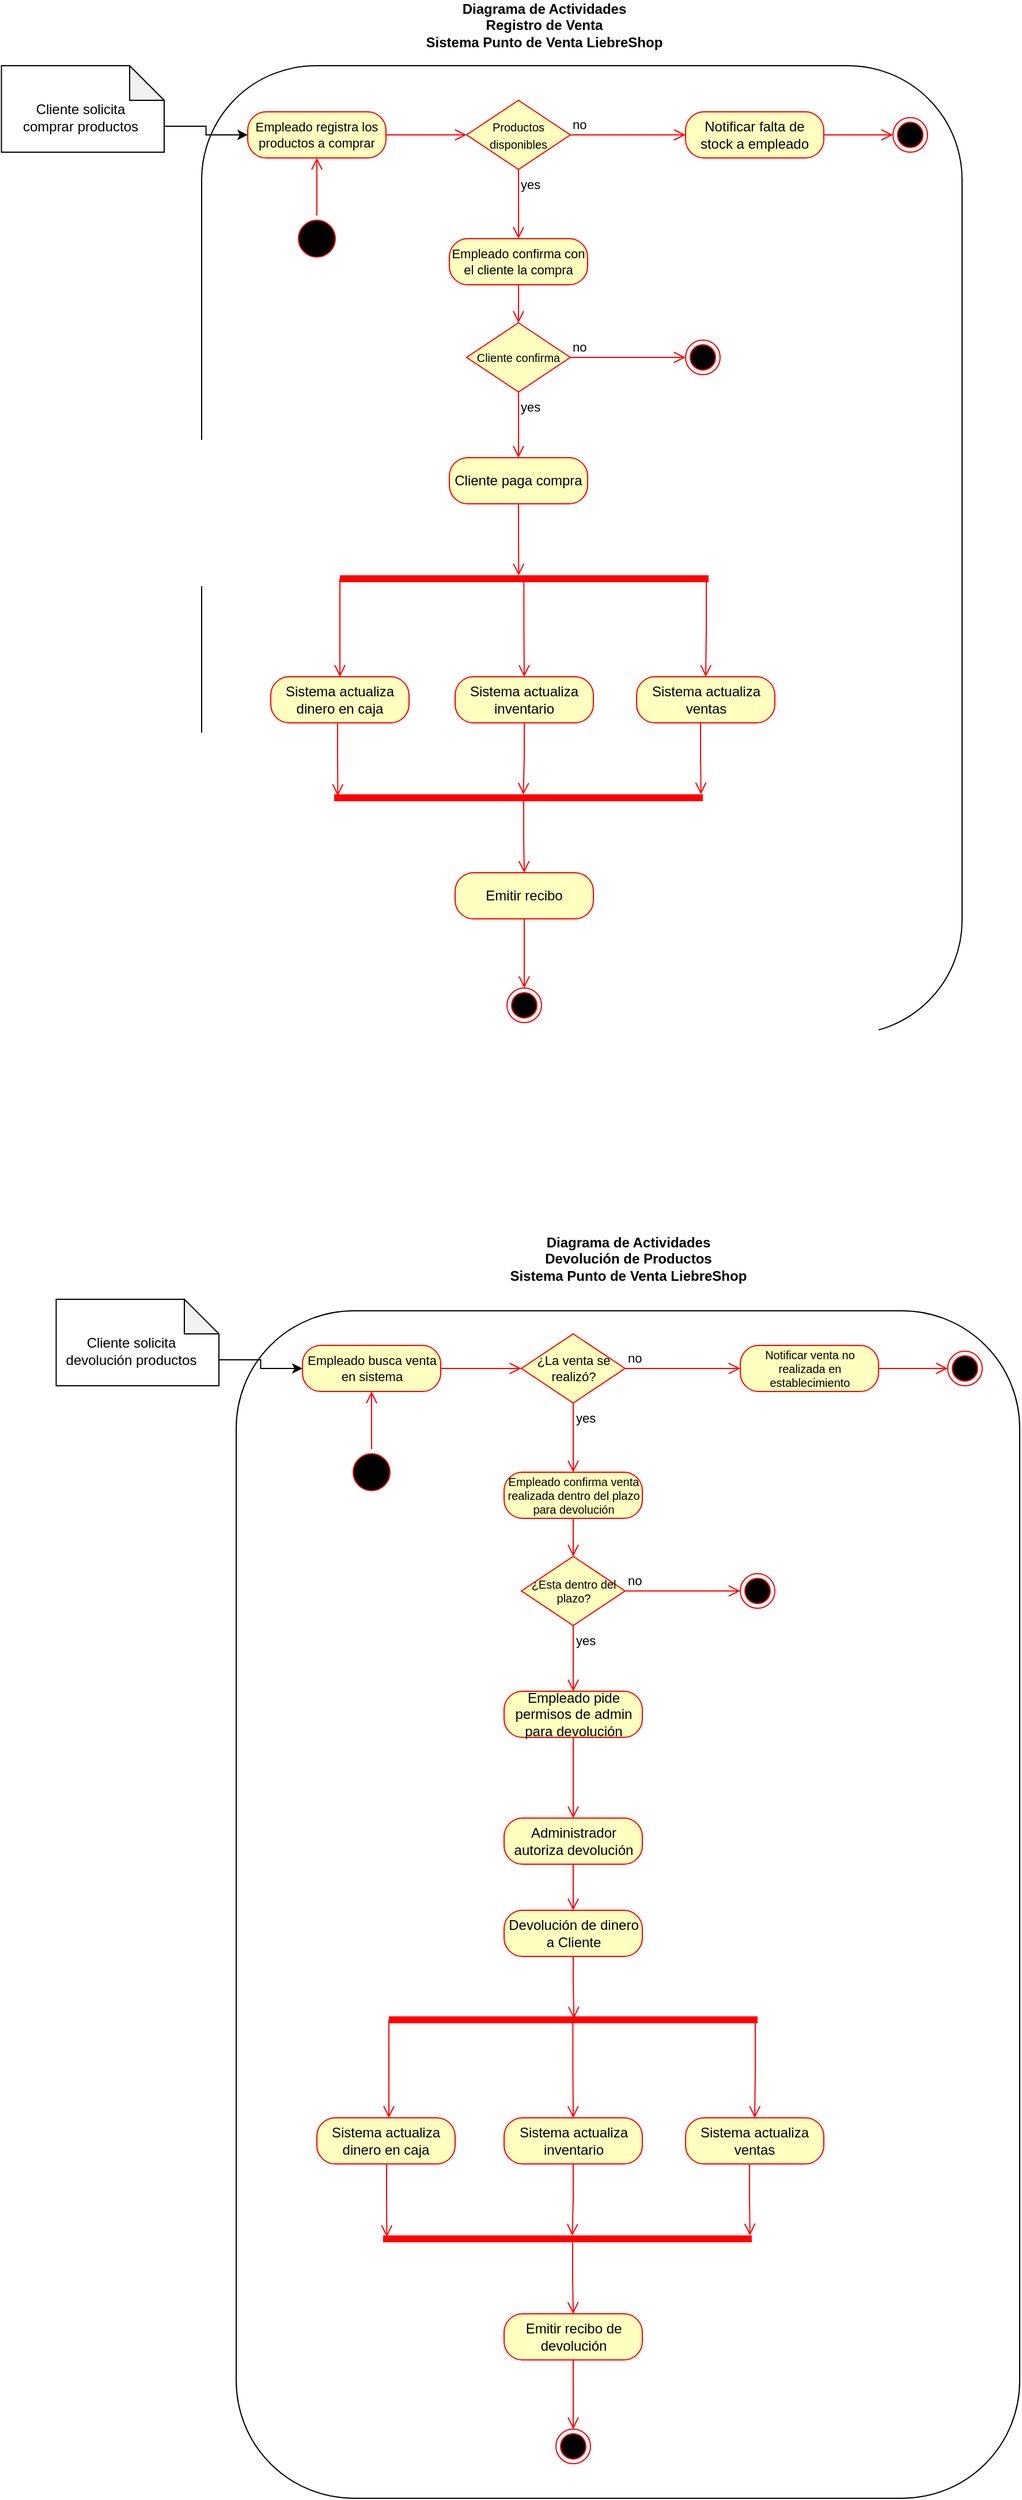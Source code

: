 <mxfile version="24.7.14">
  <diagram name="Page-1" id="e7e014a7-5840-1c2e-5031-d8a46d1fe8dd">
    <mxGraphModel dx="2322" dy="1258" grid="1" gridSize="10" guides="1" tooltips="1" connect="1" arrows="1" fold="1" page="1" pageScale="1" pageWidth="1169" pageHeight="826" background="none" math="0" shadow="0">
      <root>
        <mxCell id="0" />
        <mxCell id="1" parent="0" />
        <mxCell id="e4tIsMRB3juKGLobp1ze-86" value="" style="rounded=1;whiteSpace=wrap;html=1;fillColor=none;" vertex="1" parent="1">
          <mxGeometry x="280" y="130" width="660" height="840" as="geometry" />
        </mxCell>
        <mxCell id="e4tIsMRB3juKGLobp1ze-41" value="&lt;div style=&quot;&quot;&gt;&lt;br&gt;&lt;/div&gt;" style="shape=note;whiteSpace=wrap;html=1;backgroundOutline=1;darkOpacity=0.05;rotation=-90;flipH=0;flipV=1;textDirection=vertical-rl;align=center;" vertex="1" parent="1">
          <mxGeometry x="139.38" y="96.88" width="75" height="141.25" as="geometry" />
        </mxCell>
        <mxCell id="e4tIsMRB3juKGLobp1ze-42" value="" style="ellipse;html=1;shape=startState;fillColor=#000000;strokeColor=#ff0000;" vertex="1" parent="1">
          <mxGeometry x="360" y="260" width="40" height="40" as="geometry" />
        </mxCell>
        <mxCell id="e4tIsMRB3juKGLobp1ze-43" value="" style="edgeStyle=orthogonalEdgeStyle;html=1;verticalAlign=bottom;endArrow=open;endSize=8;strokeColor=#ff0000;rounded=0;entryX=0.5;entryY=1;entryDx=0;entryDy=0;" edge="1" source="e4tIsMRB3juKGLobp1ze-42" parent="1" target="e4tIsMRB3juKGLobp1ze-45">
          <mxGeometry relative="1" as="geometry">
            <mxPoint x="415" y="280" as="targetPoint" />
          </mxGeometry>
        </mxCell>
        <mxCell id="e4tIsMRB3juKGLobp1ze-87" style="edgeStyle=orthogonalEdgeStyle;rounded=0;orthogonalLoop=1;jettySize=auto;html=1;entryX=0;entryY=0.5;entryDx=0;entryDy=0;exitX=0;exitY=0;exitDx=22.5;exitDy=0;exitPerimeter=0;" edge="1" parent="1" source="e4tIsMRB3juKGLobp1ze-41" target="e4tIsMRB3juKGLobp1ze-45">
          <mxGeometry relative="1" as="geometry">
            <mxPoint x="290" y="100" as="targetPoint" />
          </mxGeometry>
        </mxCell>
        <mxCell id="e4tIsMRB3juKGLobp1ze-44" value="Cliente solicita comprar productos" style="text;html=1;align=center;verticalAlign=middle;whiteSpace=wrap;rounded=0;" vertex="1" parent="1">
          <mxGeometry x="120" y="160" width="110" height="30" as="geometry" />
        </mxCell>
        <mxCell id="e4tIsMRB3juKGLobp1ze-50" style="edgeStyle=orthogonalEdgeStyle;rounded=0;orthogonalLoop=1;jettySize=auto;html=1;exitX=1;exitY=0.5;exitDx=0;exitDy=0;entryX=0;entryY=0.5;entryDx=0;entryDy=0;strokeColor=#ff0000;align=left;verticalAlign=bottom;fontFamily=Helvetica;fontSize=11;fontColor=default;labelBackgroundColor=default;endArrow=open;endSize=8;" edge="1" parent="1" source="e4tIsMRB3juKGLobp1ze-45" target="e4tIsMRB3juKGLobp1ze-47">
          <mxGeometry relative="1" as="geometry" />
        </mxCell>
        <mxCell id="e4tIsMRB3juKGLobp1ze-45" value="Empleado registra los productos a comprar" style="rounded=1;whiteSpace=wrap;html=1;arcSize=40;fontColor=#000000;fillColor=#ffffc0;strokeColor=#ff0000;fontSize=11;" vertex="1" parent="1">
          <mxGeometry x="320" y="170" width="120" height="40" as="geometry" />
        </mxCell>
        <mxCell id="e4tIsMRB3juKGLobp1ze-47" value="&lt;font style=&quot;font-size: 10px;&quot;&gt;Productos disponibles&lt;/font&gt;" style="rhombus;whiteSpace=wrap;html=1;fontColor=#000000;fillColor=#ffffc0;strokeColor=#ff0000;" vertex="1" parent="1">
          <mxGeometry x="510" y="160" width="90" height="60" as="geometry" />
        </mxCell>
        <mxCell id="e4tIsMRB3juKGLobp1ze-48" value="no" style="edgeStyle=orthogonalEdgeStyle;html=1;align=left;verticalAlign=bottom;endArrow=open;endSize=8;strokeColor=#ff0000;rounded=0;entryX=0;entryY=0.5;entryDx=0;entryDy=0;" edge="1" source="e4tIsMRB3juKGLobp1ze-47" parent="1" target="e4tIsMRB3juKGLobp1ze-51">
          <mxGeometry x="-1" relative="1" as="geometry">
            <mxPoint x="690" y="200" as="targetPoint" />
          </mxGeometry>
        </mxCell>
        <mxCell id="e4tIsMRB3juKGLobp1ze-49" value="yes" style="edgeStyle=orthogonalEdgeStyle;html=1;align=left;verticalAlign=top;endArrow=open;endSize=8;strokeColor=#ff0000;rounded=0;entryX=0.5;entryY=0;entryDx=0;entryDy=0;" edge="1" source="e4tIsMRB3juKGLobp1ze-47" parent="1" target="e4tIsMRB3juKGLobp1ze-55">
          <mxGeometry x="-1" relative="1" as="geometry">
            <mxPoint x="550" y="280" as="targetPoint" />
          </mxGeometry>
        </mxCell>
        <mxCell id="e4tIsMRB3juKGLobp1ze-54" style="edgeStyle=orthogonalEdgeStyle;rounded=0;orthogonalLoop=1;jettySize=auto;html=1;exitX=1;exitY=0.5;exitDx=0;exitDy=0;strokeColor=#ff0000;align=left;verticalAlign=bottom;fontFamily=Helvetica;fontSize=11;fontColor=default;labelBackgroundColor=default;endArrow=open;endSize=8;" edge="1" parent="1" source="e4tIsMRB3juKGLobp1ze-51" target="e4tIsMRB3juKGLobp1ze-53">
          <mxGeometry relative="1" as="geometry" />
        </mxCell>
        <mxCell id="e4tIsMRB3juKGLobp1ze-51" value="Notificar falta de stock a empleado" style="rounded=1;whiteSpace=wrap;html=1;arcSize=40;fontColor=#000000;fillColor=#ffffc0;strokeColor=#ff0000;" vertex="1" parent="1">
          <mxGeometry x="700" y="170" width="120" height="40" as="geometry" />
        </mxCell>
        <mxCell id="e4tIsMRB3juKGLobp1ze-53" value="" style="ellipse;html=1;shape=endState;fillColor=#000000;strokeColor=#ff0000;" vertex="1" parent="1">
          <mxGeometry x="880" y="175" width="30" height="30" as="geometry" />
        </mxCell>
        <mxCell id="e4tIsMRB3juKGLobp1ze-61" style="edgeStyle=orthogonalEdgeStyle;rounded=0;orthogonalLoop=1;jettySize=auto;html=1;exitX=0.5;exitY=1;exitDx=0;exitDy=0;entryX=0.5;entryY=0;entryDx=0;entryDy=0;strokeColor=#ff0000;align=left;verticalAlign=bottom;fontFamily=Helvetica;fontSize=11;fontColor=default;labelBackgroundColor=default;endArrow=open;endSize=8;" edge="1" parent="1" source="e4tIsMRB3juKGLobp1ze-55" target="e4tIsMRB3juKGLobp1ze-58">
          <mxGeometry relative="1" as="geometry" />
        </mxCell>
        <mxCell id="e4tIsMRB3juKGLobp1ze-55" value="Empleado confirma con el cliente la compra" style="rounded=1;whiteSpace=wrap;html=1;arcSize=40;fontColor=#000000;fillColor=#ffffc0;strokeColor=#ff0000;fontSize=11;" vertex="1" parent="1">
          <mxGeometry x="495" y="280" width="120" height="40" as="geometry" />
        </mxCell>
        <mxCell id="e4tIsMRB3juKGLobp1ze-58" value="&lt;font style=&quot;font-size: 10px;&quot;&gt;Cliente confirma&lt;/font&gt;" style="rhombus;whiteSpace=wrap;html=1;fontColor=#000000;fillColor=#ffffc0;strokeColor=#ff0000;" vertex="1" parent="1">
          <mxGeometry x="510" y="353" width="90" height="60" as="geometry" />
        </mxCell>
        <mxCell id="e4tIsMRB3juKGLobp1ze-59" value="no" style="edgeStyle=orthogonalEdgeStyle;html=1;align=left;verticalAlign=bottom;endArrow=open;endSize=8;strokeColor=#ff0000;rounded=0;entryX=0;entryY=0.5;entryDx=0;entryDy=0;" edge="1" parent="1" source="e4tIsMRB3juKGLobp1ze-58" target="e4tIsMRB3juKGLobp1ze-62">
          <mxGeometry x="-1" relative="1" as="geometry">
            <mxPoint x="700" y="383" as="targetPoint" />
          </mxGeometry>
        </mxCell>
        <mxCell id="e4tIsMRB3juKGLobp1ze-60" value="yes" style="edgeStyle=orthogonalEdgeStyle;html=1;align=left;verticalAlign=top;endArrow=open;endSize=8;strokeColor=#ff0000;rounded=0;entryX=0.5;entryY=0;entryDx=0;entryDy=0;" edge="1" parent="1" source="e4tIsMRB3juKGLobp1ze-58" target="e4tIsMRB3juKGLobp1ze-63">
          <mxGeometry x="-1" relative="1" as="geometry">
            <mxPoint x="555" y="473" as="targetPoint" />
          </mxGeometry>
        </mxCell>
        <mxCell id="e4tIsMRB3juKGLobp1ze-62" value="" style="ellipse;html=1;shape=endState;fillColor=#000000;strokeColor=#ff0000;" vertex="1" parent="1">
          <mxGeometry x="700" y="368" width="30" height="30" as="geometry" />
        </mxCell>
        <mxCell id="e4tIsMRB3juKGLobp1ze-63" value="Cliente paga compra" style="rounded=1;whiteSpace=wrap;html=1;arcSize=40;fontColor=#000000;fillColor=#ffffc0;strokeColor=#ff0000;" vertex="1" parent="1">
          <mxGeometry x="495" y="470" width="120" height="40" as="geometry" />
        </mxCell>
        <mxCell id="e4tIsMRB3juKGLobp1ze-65" value="Sistema actualiza inventario" style="rounded=1;whiteSpace=wrap;html=1;arcSize=40;fontColor=#000000;fillColor=#ffffc0;strokeColor=#ff0000;" vertex="1" parent="1">
          <mxGeometry x="500" y="660" width="120" height="40" as="geometry" />
        </mxCell>
        <mxCell id="e4tIsMRB3juKGLobp1ze-66" value="Sistema actualiza ventas" style="rounded=1;whiteSpace=wrap;html=1;arcSize=40;fontColor=#000000;fillColor=#ffffc0;strokeColor=#ff0000;" vertex="1" parent="1">
          <mxGeometry x="657.5" y="660" width="120" height="40" as="geometry" />
        </mxCell>
        <mxCell id="e4tIsMRB3juKGLobp1ze-67" value="Sistema actualiza dinero en caja" style="rounded=1;whiteSpace=wrap;html=1;arcSize=40;fontColor=#000000;fillColor=#ffffc0;strokeColor=#ff0000;" vertex="1" parent="1">
          <mxGeometry x="340" y="660" width="120" height="40" as="geometry" />
        </mxCell>
        <mxCell id="e4tIsMRB3juKGLobp1ze-72" style="edgeStyle=orthogonalEdgeStyle;rounded=0;orthogonalLoop=1;jettySize=auto;html=1;exitX=0.5;exitY=1;exitDx=0;exitDy=0;entryX=0.5;entryY=0;entryDx=0;entryDy=0;strokeColor=#ff0000;align=left;verticalAlign=bottom;fontFamily=Helvetica;fontSize=11;fontColor=default;labelBackgroundColor=default;endArrow=open;endSize=8;" edge="1" parent="1" source="e4tIsMRB3juKGLobp1ze-68" target="e4tIsMRB3juKGLobp1ze-70">
          <mxGeometry relative="1" as="geometry" />
        </mxCell>
        <mxCell id="e4tIsMRB3juKGLobp1ze-68" value="Emitir recibo" style="rounded=1;whiteSpace=wrap;html=1;arcSize=40;fontColor=#000000;fillColor=#ffffc0;strokeColor=#ff0000;" vertex="1" parent="1">
          <mxGeometry x="500" y="830" width="120" height="40" as="geometry" />
        </mxCell>
        <mxCell id="e4tIsMRB3juKGLobp1ze-70" value="" style="ellipse;html=1;shape=endState;fillColor=#000000;strokeColor=#ff0000;" vertex="1" parent="1">
          <mxGeometry x="545" y="930" width="30" height="30" as="geometry" />
        </mxCell>
        <mxCell id="e4tIsMRB3juKGLobp1ze-77" style="edgeStyle=orthogonalEdgeStyle;rounded=0;orthogonalLoop=1;jettySize=auto;html=1;exitX=1;exitY=0.5;exitDx=0;exitDy=0;exitPerimeter=0;entryX=0.5;entryY=0;entryDx=0;entryDy=0;strokeColor=#ff0000;align=left;verticalAlign=bottom;fontFamily=Helvetica;fontSize=11;fontColor=default;labelBackgroundColor=default;endArrow=open;endSize=8;" edge="1" parent="1" source="e4tIsMRB3juKGLobp1ze-73" target="e4tIsMRB3juKGLobp1ze-66">
          <mxGeometry relative="1" as="geometry">
            <Array as="points">
              <mxPoint x="718" y="575" />
              <mxPoint x="718" y="620" />
            </Array>
          </mxGeometry>
        </mxCell>
        <mxCell id="e4tIsMRB3juKGLobp1ze-78" style="edgeStyle=orthogonalEdgeStyle;rounded=0;orthogonalLoop=1;jettySize=auto;html=1;exitX=0;exitY=0.5;exitDx=0;exitDy=0;exitPerimeter=0;entryX=0.5;entryY=0;entryDx=0;entryDy=0;strokeColor=#ff0000;align=left;verticalAlign=bottom;fontFamily=Helvetica;fontSize=11;fontColor=default;labelBackgroundColor=default;endArrow=open;endSize=8;" edge="1" parent="1" source="e4tIsMRB3juKGLobp1ze-73" target="e4tIsMRB3juKGLobp1ze-67">
          <mxGeometry relative="1" as="geometry">
            <Array as="points">
              <mxPoint x="400" y="660" />
            </Array>
          </mxGeometry>
        </mxCell>
        <mxCell id="e4tIsMRB3juKGLobp1ze-73" value="" style="shape=line;html=1;strokeWidth=6;strokeColor=#ff0000;" vertex="1" parent="1">
          <mxGeometry x="400" y="570" width="320" height="10" as="geometry" />
        </mxCell>
        <mxCell id="e4tIsMRB3juKGLobp1ze-74" value="" style="edgeStyle=orthogonalEdgeStyle;html=1;verticalAlign=bottom;endArrow=open;endSize=8;strokeColor=#ff0000;rounded=0;entryX=0.5;entryY=0;entryDx=0;entryDy=0;exitX=0.499;exitY=0.577;exitDx=0;exitDy=0;exitPerimeter=0;" edge="1" source="e4tIsMRB3juKGLobp1ze-73" parent="1" target="e4tIsMRB3juKGLobp1ze-65">
          <mxGeometry relative="1" as="geometry">
            <mxPoint x="560" y="600" as="targetPoint" />
          </mxGeometry>
        </mxCell>
        <mxCell id="e4tIsMRB3juKGLobp1ze-76" style="edgeStyle=orthogonalEdgeStyle;rounded=0;orthogonalLoop=1;jettySize=auto;html=1;exitX=0.5;exitY=1;exitDx=0;exitDy=0;entryX=0.485;entryY=0.216;entryDx=0;entryDy=0;entryPerimeter=0;strokeColor=#ff0000;align=left;verticalAlign=bottom;fontFamily=Helvetica;fontSize=11;fontColor=default;labelBackgroundColor=default;endArrow=open;endSize=8;" edge="1" parent="1" source="e4tIsMRB3juKGLobp1ze-63" target="e4tIsMRB3juKGLobp1ze-73">
          <mxGeometry relative="1" as="geometry" />
        </mxCell>
        <mxCell id="e4tIsMRB3juKGLobp1ze-80" style="edgeStyle=orthogonalEdgeStyle;rounded=0;orthogonalLoop=1;jettySize=auto;html=1;exitX=0.5;exitY=1;exitDx=0;exitDy=0;entryX=0.01;entryY=0.333;entryDx=0;entryDy=0;strokeColor=#ff0000;align=left;verticalAlign=bottom;fontFamily=Helvetica;fontSize=11;fontColor=default;labelBackgroundColor=default;endArrow=open;endSize=8;entryPerimeter=0;" edge="1" parent="1" source="e4tIsMRB3juKGLobp1ze-67" target="e4tIsMRB3juKGLobp1ze-81">
          <mxGeometry relative="1" as="geometry">
            <mxPoint x="400" y="850" as="targetPoint" />
            <Array as="points">
              <mxPoint x="398" y="700" />
              <mxPoint x="398" y="730" />
            </Array>
          </mxGeometry>
        </mxCell>
        <mxCell id="e4tIsMRB3juKGLobp1ze-81" value="" style="shape=line;html=1;strokeWidth=6;strokeColor=#ff0000;" vertex="1" parent="1">
          <mxGeometry x="395" y="760" width="320" height="10" as="geometry" />
        </mxCell>
        <mxCell id="e4tIsMRB3juKGLobp1ze-82" value="" style="edgeStyle=orthogonalEdgeStyle;html=1;verticalAlign=bottom;endArrow=open;endSize=8;strokeColor=#ff0000;rounded=0;entryX=0.5;entryY=0;entryDx=0;entryDy=0;exitX=0.514;exitY=0.68;exitDx=0;exitDy=0;exitPerimeter=0;" edge="1" parent="1" source="e4tIsMRB3juKGLobp1ze-81" target="e4tIsMRB3juKGLobp1ze-68">
          <mxGeometry relative="1" as="geometry">
            <mxPoint x="560" y="850" as="targetPoint" />
          </mxGeometry>
        </mxCell>
        <mxCell id="e4tIsMRB3juKGLobp1ze-84" style="edgeStyle=orthogonalEdgeStyle;rounded=0;orthogonalLoop=1;jettySize=auto;html=1;exitX=0.5;exitY=1;exitDx=0;exitDy=0;entryX=0.513;entryY=0.222;entryDx=0;entryDy=0;entryPerimeter=0;strokeColor=#ff0000;align=left;verticalAlign=bottom;fontFamily=Helvetica;fontSize=11;fontColor=default;labelBackgroundColor=default;endArrow=open;endSize=8;" edge="1" parent="1" source="e4tIsMRB3juKGLobp1ze-65" target="e4tIsMRB3juKGLobp1ze-81">
          <mxGeometry relative="1" as="geometry" />
        </mxCell>
        <mxCell id="e4tIsMRB3juKGLobp1ze-85" style="edgeStyle=orthogonalEdgeStyle;rounded=0;orthogonalLoop=1;jettySize=auto;html=1;exitX=0.5;exitY=1;exitDx=0;exitDy=0;entryX=0.995;entryY=0.194;entryDx=0;entryDy=0;entryPerimeter=0;strokeColor=#ff0000;align=left;verticalAlign=bottom;fontFamily=Helvetica;fontSize=11;fontColor=default;labelBackgroundColor=default;endArrow=open;endSize=8;" edge="1" parent="1" source="e4tIsMRB3juKGLobp1ze-66" target="e4tIsMRB3juKGLobp1ze-81">
          <mxGeometry relative="1" as="geometry">
            <Array as="points">
              <mxPoint x="713" y="700" />
              <mxPoint x="713" y="730" />
              <mxPoint x="713" y="730" />
            </Array>
          </mxGeometry>
        </mxCell>
        <mxCell id="e4tIsMRB3juKGLobp1ze-88" value="Diagrama de Actividades&lt;div&gt;Registro de Venta&lt;/div&gt;&lt;div&gt;Sistema Punto de Venta LiebreShop&lt;/div&gt;" style="text;html=1;align=center;verticalAlign=middle;whiteSpace=wrap;rounded=0;fontStyle=1" vertex="1" parent="1">
          <mxGeometry x="470" y="80" width="215" height="30" as="geometry" />
        </mxCell>
        <mxCell id="e4tIsMRB3juKGLobp1ze-89" value="" style="rounded=1;whiteSpace=wrap;html=1;fillColor=none;" vertex="1" parent="1">
          <mxGeometry x="310" y="1210" width="680" height="1030" as="geometry" />
        </mxCell>
        <mxCell id="e4tIsMRB3juKGLobp1ze-90" value="&lt;div style=&quot;&quot;&gt;&lt;br&gt;&lt;/div&gt;" style="shape=note;whiteSpace=wrap;html=1;backgroundOutline=1;darkOpacity=0.05;rotation=-90;flipH=0;flipV=1;textDirection=vertical-rl;align=center;" vertex="1" parent="1">
          <mxGeometry x="186.88" y="1166.88" width="75" height="141.25" as="geometry" />
        </mxCell>
        <mxCell id="e4tIsMRB3juKGLobp1ze-91" value="" style="ellipse;html=1;shape=startState;fillColor=#000000;strokeColor=#ff0000;" vertex="1" parent="1">
          <mxGeometry x="407.5" y="1330" width="40" height="40" as="geometry" />
        </mxCell>
        <mxCell id="e4tIsMRB3juKGLobp1ze-92" value="" style="edgeStyle=orthogonalEdgeStyle;html=1;verticalAlign=bottom;endArrow=open;endSize=8;strokeColor=#ff0000;rounded=0;entryX=0.5;entryY=1;entryDx=0;entryDy=0;" edge="1" parent="1" source="e4tIsMRB3juKGLobp1ze-91" target="e4tIsMRB3juKGLobp1ze-96">
          <mxGeometry relative="1" as="geometry">
            <mxPoint x="462.5" y="1350" as="targetPoint" />
          </mxGeometry>
        </mxCell>
        <mxCell id="e4tIsMRB3juKGLobp1ze-93" style="edgeStyle=orthogonalEdgeStyle;rounded=0;orthogonalLoop=1;jettySize=auto;html=1;entryX=0;entryY=0.5;entryDx=0;entryDy=0;exitX=0;exitY=0;exitDx=22.5;exitDy=0;exitPerimeter=0;" edge="1" parent="1" source="e4tIsMRB3juKGLobp1ze-90" target="e4tIsMRB3juKGLobp1ze-96">
          <mxGeometry relative="1" as="geometry">
            <mxPoint x="337.5" y="1170" as="targetPoint" />
          </mxGeometry>
        </mxCell>
        <mxCell id="e4tIsMRB3juKGLobp1ze-94" value="Cliente solicita devolución productos" style="text;html=1;align=center;verticalAlign=middle;whiteSpace=wrap;rounded=0;" vertex="1" parent="1">
          <mxGeometry x="160" y="1230" width="117.5" height="30" as="geometry" />
        </mxCell>
        <mxCell id="e4tIsMRB3juKGLobp1ze-95" style="edgeStyle=orthogonalEdgeStyle;rounded=0;orthogonalLoop=1;jettySize=auto;html=1;exitX=1;exitY=0.5;exitDx=0;exitDy=0;entryX=0;entryY=0.5;entryDx=0;entryDy=0;strokeColor=#ff0000;align=left;verticalAlign=bottom;fontFamily=Helvetica;fontSize=11;fontColor=default;labelBackgroundColor=default;endArrow=open;endSize=8;" edge="1" parent="1" source="e4tIsMRB3juKGLobp1ze-96" target="e4tIsMRB3juKGLobp1ze-97">
          <mxGeometry relative="1" as="geometry" />
        </mxCell>
        <mxCell id="e4tIsMRB3juKGLobp1ze-96" value="Empleado busca venta en sistema" style="rounded=1;whiteSpace=wrap;html=1;arcSize=40;fontColor=#000000;fillColor=#ffffc0;strokeColor=#ff0000;fontSize=11;" vertex="1" parent="1">
          <mxGeometry x="367.5" y="1240" width="120" height="40" as="geometry" />
        </mxCell>
        <mxCell id="e4tIsMRB3juKGLobp1ze-97" value="&lt;font style=&quot;font-size: 11px;&quot;&gt;¿La venta se realizó?&lt;/font&gt;" style="rhombus;whiteSpace=wrap;html=1;fontColor=#000000;fillColor=#ffffc0;strokeColor=#ff0000;fontSize=11;" vertex="1" parent="1">
          <mxGeometry x="557.5" y="1230" width="90" height="60" as="geometry" />
        </mxCell>
        <mxCell id="e4tIsMRB3juKGLobp1ze-98" value="no" style="edgeStyle=orthogonalEdgeStyle;html=1;align=left;verticalAlign=bottom;endArrow=open;endSize=8;strokeColor=#ff0000;rounded=0;entryX=0;entryY=0.5;entryDx=0;entryDy=0;" edge="1" parent="1" source="e4tIsMRB3juKGLobp1ze-97" target="e4tIsMRB3juKGLobp1ze-101">
          <mxGeometry x="-1" relative="1" as="geometry">
            <mxPoint x="737.5" y="1270" as="targetPoint" />
          </mxGeometry>
        </mxCell>
        <mxCell id="e4tIsMRB3juKGLobp1ze-99" value="yes" style="edgeStyle=orthogonalEdgeStyle;html=1;align=left;verticalAlign=top;endArrow=open;endSize=8;strokeColor=#ff0000;rounded=0;entryX=0.5;entryY=0;entryDx=0;entryDy=0;" edge="1" parent="1" source="e4tIsMRB3juKGLobp1ze-97" target="e4tIsMRB3juKGLobp1ze-104">
          <mxGeometry x="-1" relative="1" as="geometry">
            <mxPoint x="597.5" y="1350" as="targetPoint" />
          </mxGeometry>
        </mxCell>
        <mxCell id="e4tIsMRB3juKGLobp1ze-100" style="edgeStyle=orthogonalEdgeStyle;rounded=0;orthogonalLoop=1;jettySize=auto;html=1;exitX=1;exitY=0.5;exitDx=0;exitDy=0;strokeColor=#ff0000;align=left;verticalAlign=bottom;fontFamily=Helvetica;fontSize=11;fontColor=default;labelBackgroundColor=default;endArrow=open;endSize=8;" edge="1" parent="1" source="e4tIsMRB3juKGLobp1ze-101" target="e4tIsMRB3juKGLobp1ze-102">
          <mxGeometry relative="1" as="geometry" />
        </mxCell>
        <mxCell id="e4tIsMRB3juKGLobp1ze-101" value="Notificar venta no realizada en establecimiento" style="rounded=1;whiteSpace=wrap;html=1;arcSize=40;fontColor=#000000;fillColor=#ffffc0;strokeColor=#ff0000;fontSize=10;" vertex="1" parent="1">
          <mxGeometry x="747.5" y="1240" width="120" height="40" as="geometry" />
        </mxCell>
        <mxCell id="e4tIsMRB3juKGLobp1ze-102" value="" style="ellipse;html=1;shape=endState;fillColor=#000000;strokeColor=#ff0000;" vertex="1" parent="1">
          <mxGeometry x="927.5" y="1245" width="30" height="30" as="geometry" />
        </mxCell>
        <mxCell id="e4tIsMRB3juKGLobp1ze-103" style="edgeStyle=orthogonalEdgeStyle;rounded=0;orthogonalLoop=1;jettySize=auto;html=1;exitX=0.5;exitY=1;exitDx=0;exitDy=0;entryX=0.5;entryY=0;entryDx=0;entryDy=0;strokeColor=#ff0000;align=left;verticalAlign=bottom;fontFamily=Helvetica;fontSize=11;fontColor=default;labelBackgroundColor=default;endArrow=open;endSize=8;" edge="1" parent="1" source="e4tIsMRB3juKGLobp1ze-104" target="e4tIsMRB3juKGLobp1ze-105">
          <mxGeometry relative="1" as="geometry" />
        </mxCell>
        <mxCell id="e4tIsMRB3juKGLobp1ze-104" value="Empleado confirma venta realizada dentro del plazo para devolución" style="rounded=1;whiteSpace=wrap;html=1;arcSize=40;fontColor=#000000;fillColor=#ffffc0;strokeColor=#ff0000;fontSize=10;" vertex="1" parent="1">
          <mxGeometry x="542.5" y="1350" width="120" height="40" as="geometry" />
        </mxCell>
        <mxCell id="e4tIsMRB3juKGLobp1ze-105" value="&lt;font style=&quot;font-size: 10px;&quot;&gt;¿Esta dentro del plazo?&lt;/font&gt;" style="rhombus;whiteSpace=wrap;html=1;fontColor=#000000;fillColor=#ffffc0;strokeColor=#ff0000;fontSize=10;" vertex="1" parent="1">
          <mxGeometry x="557.5" y="1423" width="90" height="60" as="geometry" />
        </mxCell>
        <mxCell id="e4tIsMRB3juKGLobp1ze-106" value="no" style="edgeStyle=orthogonalEdgeStyle;html=1;align=left;verticalAlign=bottom;endArrow=open;endSize=8;strokeColor=#ff0000;rounded=0;entryX=0;entryY=0.5;entryDx=0;entryDy=0;" edge="1" parent="1" source="e4tIsMRB3juKGLobp1ze-105" target="e4tIsMRB3juKGLobp1ze-108">
          <mxGeometry x="-1" relative="1" as="geometry">
            <mxPoint x="747.5" y="1453" as="targetPoint" />
          </mxGeometry>
        </mxCell>
        <mxCell id="e4tIsMRB3juKGLobp1ze-107" value="yes" style="edgeStyle=orthogonalEdgeStyle;html=1;align=left;verticalAlign=top;endArrow=open;endSize=8;strokeColor=#ff0000;rounded=0;entryX=0.5;entryY=0;entryDx=0;entryDy=0;" edge="1" parent="1" source="e4tIsMRB3juKGLobp1ze-105" target="e4tIsMRB3juKGLobp1ze-109">
          <mxGeometry x="-1" relative="1" as="geometry">
            <mxPoint x="602.5" y="1543" as="targetPoint" />
          </mxGeometry>
        </mxCell>
        <mxCell id="e4tIsMRB3juKGLobp1ze-108" value="" style="ellipse;html=1;shape=endState;fillColor=#000000;strokeColor=#ff0000;" vertex="1" parent="1">
          <mxGeometry x="747.5" y="1438" width="30" height="30" as="geometry" />
        </mxCell>
        <mxCell id="e4tIsMRB3juKGLobp1ze-109" value="Empleado pide permisos de admin para devolución" style="rounded=1;whiteSpace=wrap;html=1;arcSize=40;fontColor=#000000;fillColor=#ffffc0;strokeColor=#ff0000;" vertex="1" parent="1">
          <mxGeometry x="542.5" y="1540" width="120" height="40" as="geometry" />
        </mxCell>
        <mxCell id="e4tIsMRB3juKGLobp1ze-110" value="Sistema actualiza inventario" style="rounded=1;whiteSpace=wrap;html=1;arcSize=40;fontColor=#000000;fillColor=#ffffc0;strokeColor=#ff0000;" vertex="1" parent="1">
          <mxGeometry x="542.5" y="1910" width="120" height="40" as="geometry" />
        </mxCell>
        <mxCell id="e4tIsMRB3juKGLobp1ze-111" value="Sistema actualiza ventas" style="rounded=1;whiteSpace=wrap;html=1;arcSize=40;fontColor=#000000;fillColor=#ffffc0;strokeColor=#ff0000;" vertex="1" parent="1">
          <mxGeometry x="700" y="1910" width="120" height="40" as="geometry" />
        </mxCell>
        <mxCell id="e4tIsMRB3juKGLobp1ze-112" value="Sistema actualiza dinero en caja" style="rounded=1;whiteSpace=wrap;html=1;arcSize=40;fontColor=#000000;fillColor=#ffffc0;strokeColor=#ff0000;" vertex="1" parent="1">
          <mxGeometry x="380" y="1910" width="120" height="40" as="geometry" />
        </mxCell>
        <mxCell id="e4tIsMRB3juKGLobp1ze-113" style="edgeStyle=orthogonalEdgeStyle;rounded=0;orthogonalLoop=1;jettySize=auto;html=1;exitX=0.5;exitY=1;exitDx=0;exitDy=0;entryX=0.5;entryY=0;entryDx=0;entryDy=0;strokeColor=#ff0000;align=left;verticalAlign=bottom;fontFamily=Helvetica;fontSize=11;fontColor=default;labelBackgroundColor=default;endArrow=open;endSize=8;" edge="1" parent="1" source="e4tIsMRB3juKGLobp1ze-114" target="e4tIsMRB3juKGLobp1ze-115">
          <mxGeometry relative="1" as="geometry" />
        </mxCell>
        <mxCell id="e4tIsMRB3juKGLobp1ze-114" value="Emitir recibo de devolución" style="rounded=1;whiteSpace=wrap;html=1;arcSize=40;fontColor=#000000;fillColor=#ffffc0;strokeColor=#ff0000;" vertex="1" parent="1">
          <mxGeometry x="542.5" y="2080" width="120" height="40" as="geometry" />
        </mxCell>
        <mxCell id="e4tIsMRB3juKGLobp1ze-115" value="" style="ellipse;html=1;shape=endState;fillColor=#000000;strokeColor=#ff0000;" vertex="1" parent="1">
          <mxGeometry x="587.5" y="2180" width="30" height="30" as="geometry" />
        </mxCell>
        <mxCell id="e4tIsMRB3juKGLobp1ze-116" style="edgeStyle=orthogonalEdgeStyle;rounded=0;orthogonalLoop=1;jettySize=auto;html=1;exitX=1;exitY=0.5;exitDx=0;exitDy=0;exitPerimeter=0;entryX=0.5;entryY=0;entryDx=0;entryDy=0;strokeColor=#ff0000;align=left;verticalAlign=bottom;fontFamily=Helvetica;fontSize=11;fontColor=default;labelBackgroundColor=default;endArrow=open;endSize=8;" edge="1" parent="1" source="e4tIsMRB3juKGLobp1ze-118" target="e4tIsMRB3juKGLobp1ze-111">
          <mxGeometry relative="1" as="geometry">
            <Array as="points">
              <mxPoint x="760.5" y="1825" />
              <mxPoint x="760.5" y="1870" />
            </Array>
          </mxGeometry>
        </mxCell>
        <mxCell id="e4tIsMRB3juKGLobp1ze-117" style="edgeStyle=orthogonalEdgeStyle;rounded=0;orthogonalLoop=1;jettySize=auto;html=1;exitX=0;exitY=0.5;exitDx=0;exitDy=0;exitPerimeter=0;entryX=0.5;entryY=0;entryDx=0;entryDy=0;strokeColor=#ff0000;align=left;verticalAlign=bottom;fontFamily=Helvetica;fontSize=11;fontColor=default;labelBackgroundColor=default;endArrow=open;endSize=8;" edge="1" parent="1" source="e4tIsMRB3juKGLobp1ze-118">
          <mxGeometry relative="1" as="geometry">
            <Array as="points">
              <mxPoint x="442.5" y="1910" />
            </Array>
            <mxPoint x="442.5" y="1910" as="targetPoint" />
          </mxGeometry>
        </mxCell>
        <mxCell id="e4tIsMRB3juKGLobp1ze-118" value="" style="shape=line;html=1;strokeWidth=6;strokeColor=#ff0000;" vertex="1" parent="1">
          <mxGeometry x="442.5" y="1820" width="320" height="10" as="geometry" />
        </mxCell>
        <mxCell id="e4tIsMRB3juKGLobp1ze-119" value="" style="edgeStyle=orthogonalEdgeStyle;html=1;verticalAlign=bottom;endArrow=open;endSize=8;strokeColor=#ff0000;rounded=0;entryX=0.5;entryY=0;entryDx=0;entryDy=0;exitX=0.499;exitY=0.577;exitDx=0;exitDy=0;exitPerimeter=0;" edge="1" parent="1" source="e4tIsMRB3juKGLobp1ze-118" target="e4tIsMRB3juKGLobp1ze-110">
          <mxGeometry relative="1" as="geometry">
            <mxPoint x="602.5" y="1850" as="targetPoint" />
          </mxGeometry>
        </mxCell>
        <mxCell id="e4tIsMRB3juKGLobp1ze-120" style="edgeStyle=orthogonalEdgeStyle;rounded=0;orthogonalLoop=1;jettySize=auto;html=1;exitX=0.5;exitY=1;exitDx=0;exitDy=0;entryX=0.5;entryY=0;entryDx=0;entryDy=0;strokeColor=#ff0000;align=left;verticalAlign=bottom;fontFamily=Helvetica;fontSize=11;fontColor=default;labelBackgroundColor=default;endArrow=open;endSize=8;" edge="1" parent="1" source="e4tIsMRB3juKGLobp1ze-109" target="e4tIsMRB3juKGLobp1ze-127">
          <mxGeometry relative="1" as="geometry" />
        </mxCell>
        <mxCell id="e4tIsMRB3juKGLobp1ze-121" style="edgeStyle=orthogonalEdgeStyle;rounded=0;orthogonalLoop=1;jettySize=auto;html=1;exitX=0.5;exitY=1;exitDx=0;exitDy=0;entryX=0.01;entryY=0.333;entryDx=0;entryDy=0;strokeColor=#ff0000;align=left;verticalAlign=bottom;fontFamily=Helvetica;fontSize=11;fontColor=default;labelBackgroundColor=default;endArrow=open;endSize=8;entryPerimeter=0;" edge="1" parent="1" target="e4tIsMRB3juKGLobp1ze-122">
          <mxGeometry relative="1" as="geometry">
            <mxPoint x="442.5" y="2100" as="targetPoint" />
            <Array as="points">
              <mxPoint x="440.5" y="1950" />
              <mxPoint x="440.5" y="1980" />
            </Array>
            <mxPoint x="442.5" y="1950" as="sourcePoint" />
          </mxGeometry>
        </mxCell>
        <mxCell id="e4tIsMRB3juKGLobp1ze-122" value="" style="shape=line;html=1;strokeWidth=6;strokeColor=#ff0000;" vertex="1" parent="1">
          <mxGeometry x="437.5" y="2010" width="320" height="10" as="geometry" />
        </mxCell>
        <mxCell id="e4tIsMRB3juKGLobp1ze-123" value="" style="edgeStyle=orthogonalEdgeStyle;html=1;verticalAlign=bottom;endArrow=open;endSize=8;strokeColor=#ff0000;rounded=0;entryX=0.5;entryY=0;entryDx=0;entryDy=0;exitX=0.514;exitY=0.68;exitDx=0;exitDy=0;exitPerimeter=0;" edge="1" parent="1" source="e4tIsMRB3juKGLobp1ze-122" target="e4tIsMRB3juKGLobp1ze-114">
          <mxGeometry relative="1" as="geometry">
            <mxPoint x="602.5" y="2100" as="targetPoint" />
          </mxGeometry>
        </mxCell>
        <mxCell id="e4tIsMRB3juKGLobp1ze-124" style="edgeStyle=orthogonalEdgeStyle;rounded=0;orthogonalLoop=1;jettySize=auto;html=1;exitX=0.5;exitY=1;exitDx=0;exitDy=0;entryX=0.513;entryY=0.222;entryDx=0;entryDy=0;entryPerimeter=0;strokeColor=#ff0000;align=left;verticalAlign=bottom;fontFamily=Helvetica;fontSize=11;fontColor=default;labelBackgroundColor=default;endArrow=open;endSize=8;" edge="1" parent="1" source="e4tIsMRB3juKGLobp1ze-110" target="e4tIsMRB3juKGLobp1ze-122">
          <mxGeometry relative="1" as="geometry" />
        </mxCell>
        <mxCell id="e4tIsMRB3juKGLobp1ze-125" style="edgeStyle=orthogonalEdgeStyle;rounded=0;orthogonalLoop=1;jettySize=auto;html=1;exitX=0.5;exitY=1;exitDx=0;exitDy=0;entryX=0.995;entryY=0.194;entryDx=0;entryDy=0;entryPerimeter=0;strokeColor=#ff0000;align=left;verticalAlign=bottom;fontFamily=Helvetica;fontSize=11;fontColor=default;labelBackgroundColor=default;endArrow=open;endSize=8;" edge="1" parent="1" source="e4tIsMRB3juKGLobp1ze-111" target="e4tIsMRB3juKGLobp1ze-122">
          <mxGeometry relative="1" as="geometry">
            <Array as="points">
              <mxPoint x="755.5" y="1950" />
              <mxPoint x="755.5" y="1980" />
              <mxPoint x="755.5" y="1980" />
            </Array>
          </mxGeometry>
        </mxCell>
        <mxCell id="e4tIsMRB3juKGLobp1ze-126" value="Diagrama de Actividades&lt;div&gt;&lt;span style=&quot;background-color: initial;&quot;&gt;Devolución de Productos&lt;/span&gt;&lt;/div&gt;&lt;div&gt;&lt;span style=&quot;background-color: initial;&quot;&gt;Sistema Punto de Venta LiebreShop&lt;/span&gt;&lt;br&gt;&lt;/div&gt;" style="text;html=1;align=center;verticalAlign=middle;whiteSpace=wrap;rounded=0;fontStyle=1" vertex="1" parent="1">
          <mxGeometry x="542.5" y="1150" width="215" height="30" as="geometry" />
        </mxCell>
        <mxCell id="e4tIsMRB3juKGLobp1ze-129" style="edgeStyle=orthogonalEdgeStyle;rounded=0;orthogonalLoop=1;jettySize=auto;html=1;exitX=0.5;exitY=1;exitDx=0;exitDy=0;entryX=0.5;entryY=0;entryDx=0;entryDy=0;strokeColor=#ff0000;align=center;verticalAlign=bottom;fontFamily=Helvetica;fontSize=11;fontColor=default;labelBackgroundColor=default;endArrow=open;endSize=8;" edge="1" parent="1" source="e4tIsMRB3juKGLobp1ze-127" target="e4tIsMRB3juKGLobp1ze-128">
          <mxGeometry relative="1" as="geometry" />
        </mxCell>
        <mxCell id="e4tIsMRB3juKGLobp1ze-127" value="Administrador autoriza devolución" style="rounded=1;whiteSpace=wrap;html=1;arcSize=40;fontColor=#000000;fillColor=#ffffc0;strokeColor=#ff0000;" vertex="1" parent="1">
          <mxGeometry x="542.5" y="1650" width="120" height="40" as="geometry" />
        </mxCell>
        <mxCell id="e4tIsMRB3juKGLobp1ze-128" value="Devolución de dinero a Cliente" style="rounded=1;whiteSpace=wrap;html=1;arcSize=40;fontColor=#000000;fillColor=#ffffc0;strokeColor=#ff0000;" vertex="1" parent="1">
          <mxGeometry x="542.5" y="1730" width="120" height="40" as="geometry" />
        </mxCell>
        <mxCell id="e4tIsMRB3juKGLobp1ze-130" style="edgeStyle=orthogonalEdgeStyle;rounded=0;orthogonalLoop=1;jettySize=auto;html=1;exitX=0.5;exitY=1;exitDx=0;exitDy=0;entryX=0.502;entryY=0.383;entryDx=0;entryDy=0;entryPerimeter=0;strokeColor=#ff0000;align=center;verticalAlign=bottom;fontFamily=Helvetica;fontSize=11;fontColor=default;labelBackgroundColor=default;endArrow=open;endSize=8;" edge="1" parent="1" source="e4tIsMRB3juKGLobp1ze-128" target="e4tIsMRB3juKGLobp1ze-118">
          <mxGeometry relative="1" as="geometry" />
        </mxCell>
      </root>
    </mxGraphModel>
  </diagram>
</mxfile>
